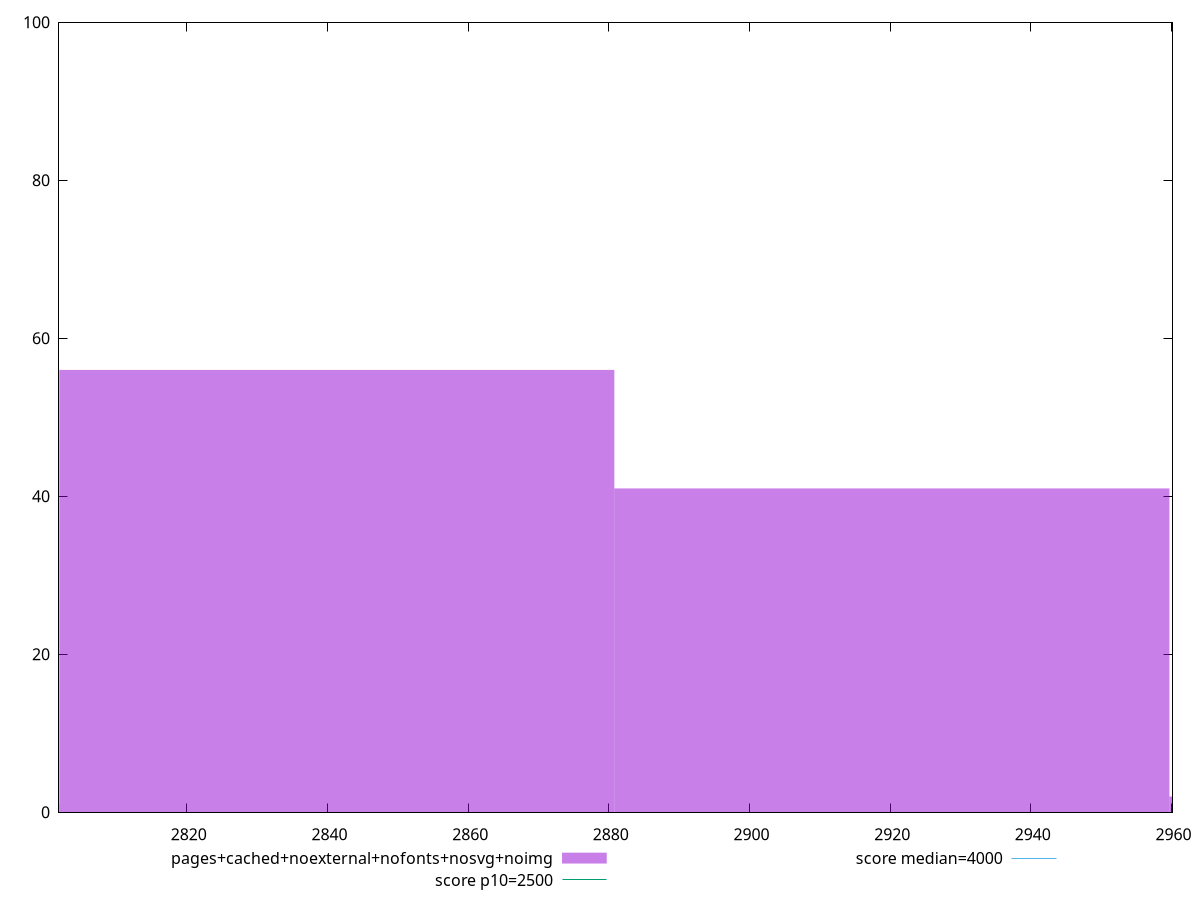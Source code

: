 reset

$pagesCachedNoexternalNofontsNosvgNoimg <<EOF
2841.3194258119333 56
2920.2449654178204 41
2999.1705050237074 2
2762.3938862060463 1
EOF

set key outside below
set boxwidth 78.92553960588704
set xrange [2801.8191000000006:2960.146499999999]
set yrange [0:100]
set trange [0:100]
set style fill transparent solid 0.5 noborder

set parametric
set terminal svg size 640, 490 enhanced background rgb 'white'
set output "reprap/largest-contentful-paint/comparison/histogram/10_vs_11.svg"

plot $pagesCachedNoexternalNofontsNosvgNoimg title "pages+cached+noexternal+nofonts+nosvg+noimg" with boxes, \
     2500,t title "score p10=2500", \
     4000,t title "score median=4000"

reset
